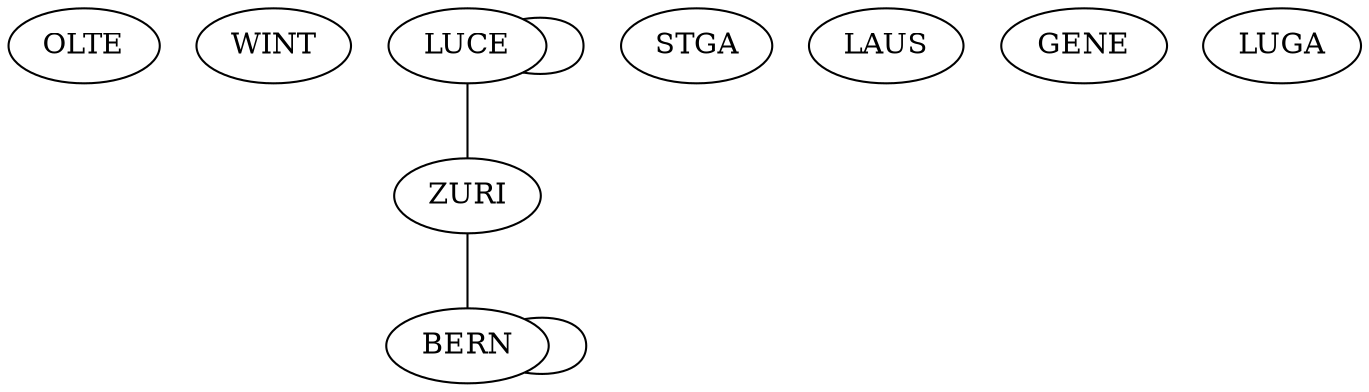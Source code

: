 graph G{
	OLTE [pos="0,0!"];
	WINT [pos="5,0!"];
	ZURI [pos="3,-1!"];
	STGA [pos="6,-1.25!"];
	LUCE [pos="3,-3!"];
	BERN [pos="1,-3.5!"];
	LAUS [pos="-1,-4.5!"];
	GENE [pos="-1.5,-6!"];
	LUGA [pos="3,-5.75!"];
BERN--BERN;
ZURI--BERN;
LUCE--ZURI;
LUCE--LUCE;
}
